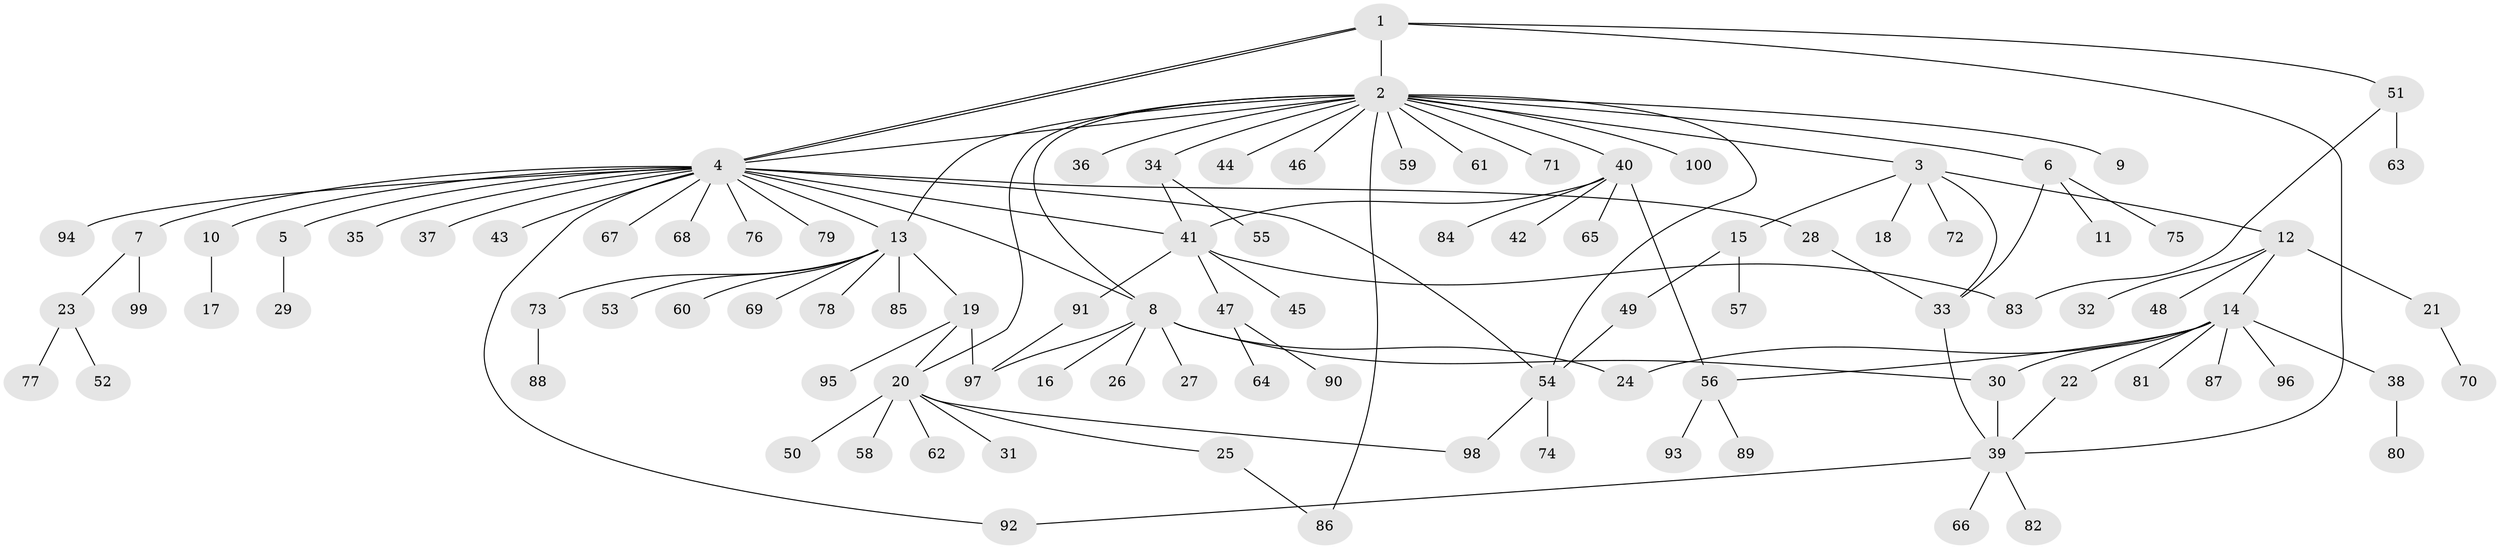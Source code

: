 // Generated by graph-tools (version 1.1) at 2025/11/02/21/25 10:11:08]
// undirected, 100 vertices, 122 edges
graph export_dot {
graph [start="1"]
  node [color=gray90,style=filled];
  1;
  2;
  3;
  4;
  5;
  6;
  7;
  8;
  9;
  10;
  11;
  12;
  13;
  14;
  15;
  16;
  17;
  18;
  19;
  20;
  21;
  22;
  23;
  24;
  25;
  26;
  27;
  28;
  29;
  30;
  31;
  32;
  33;
  34;
  35;
  36;
  37;
  38;
  39;
  40;
  41;
  42;
  43;
  44;
  45;
  46;
  47;
  48;
  49;
  50;
  51;
  52;
  53;
  54;
  55;
  56;
  57;
  58;
  59;
  60;
  61;
  62;
  63;
  64;
  65;
  66;
  67;
  68;
  69;
  70;
  71;
  72;
  73;
  74;
  75;
  76;
  77;
  78;
  79;
  80;
  81;
  82;
  83;
  84;
  85;
  86;
  87;
  88;
  89;
  90;
  91;
  92;
  93;
  94;
  95;
  96;
  97;
  98;
  99;
  100;
  1 -- 2;
  1 -- 4;
  1 -- 4;
  1 -- 39;
  1 -- 51;
  2 -- 3;
  2 -- 4;
  2 -- 6;
  2 -- 8;
  2 -- 9;
  2 -- 13;
  2 -- 20;
  2 -- 34;
  2 -- 36;
  2 -- 40;
  2 -- 44;
  2 -- 46;
  2 -- 54;
  2 -- 59;
  2 -- 61;
  2 -- 71;
  2 -- 86;
  2 -- 100;
  3 -- 12;
  3 -- 15;
  3 -- 18;
  3 -- 33;
  3 -- 72;
  4 -- 5;
  4 -- 7;
  4 -- 8;
  4 -- 10;
  4 -- 13;
  4 -- 28;
  4 -- 35;
  4 -- 37;
  4 -- 41;
  4 -- 43;
  4 -- 54;
  4 -- 67;
  4 -- 68;
  4 -- 76;
  4 -- 79;
  4 -- 92;
  4 -- 94;
  5 -- 29;
  6 -- 11;
  6 -- 33;
  6 -- 75;
  7 -- 23;
  7 -- 99;
  8 -- 16;
  8 -- 24;
  8 -- 26;
  8 -- 27;
  8 -- 30;
  8 -- 97;
  10 -- 17;
  12 -- 14;
  12 -- 21;
  12 -- 32;
  12 -- 48;
  13 -- 19;
  13 -- 53;
  13 -- 60;
  13 -- 69;
  13 -- 73;
  13 -- 78;
  13 -- 85;
  14 -- 22;
  14 -- 24;
  14 -- 30;
  14 -- 38;
  14 -- 56;
  14 -- 81;
  14 -- 87;
  14 -- 96;
  15 -- 49;
  15 -- 57;
  19 -- 20;
  19 -- 95;
  19 -- 97;
  20 -- 25;
  20 -- 31;
  20 -- 50;
  20 -- 58;
  20 -- 62;
  20 -- 98;
  21 -- 70;
  22 -- 39;
  23 -- 52;
  23 -- 77;
  25 -- 86;
  28 -- 33;
  30 -- 39;
  33 -- 39;
  34 -- 41;
  34 -- 55;
  38 -- 80;
  39 -- 66;
  39 -- 82;
  39 -- 92;
  40 -- 41;
  40 -- 42;
  40 -- 56;
  40 -- 65;
  40 -- 84;
  41 -- 45;
  41 -- 47;
  41 -- 83;
  41 -- 91;
  47 -- 64;
  47 -- 90;
  49 -- 54;
  51 -- 63;
  51 -- 83;
  54 -- 74;
  54 -- 98;
  56 -- 89;
  56 -- 93;
  73 -- 88;
  91 -- 97;
}
